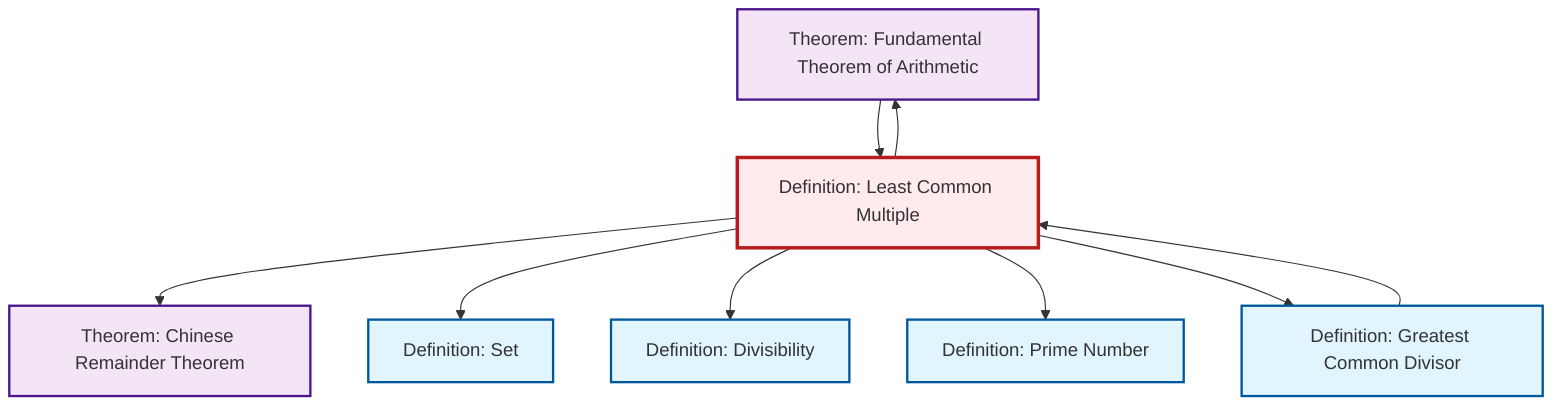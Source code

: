 graph TD
    classDef definition fill:#e1f5fe,stroke:#01579b,stroke-width:2px
    classDef theorem fill:#f3e5f5,stroke:#4a148c,stroke-width:2px
    classDef axiom fill:#fff3e0,stroke:#e65100,stroke-width:2px
    classDef example fill:#e8f5e9,stroke:#1b5e20,stroke-width:2px
    classDef current fill:#ffebee,stroke:#b71c1c,stroke-width:3px
    thm-fundamental-arithmetic["Theorem: Fundamental Theorem of Arithmetic"]:::theorem
    def-lcm["Definition: Least Common Multiple"]:::definition
    def-prime["Definition: Prime Number"]:::definition
    def-gcd["Definition: Greatest Common Divisor"]:::definition
    def-set["Definition: Set"]:::definition
    thm-chinese-remainder["Theorem: Chinese Remainder Theorem"]:::theorem
    def-divisibility["Definition: Divisibility"]:::definition
    def-lcm --> thm-chinese-remainder
    def-gcd --> def-lcm
    def-lcm --> def-set
    def-lcm --> def-divisibility
    def-lcm --> thm-fundamental-arithmetic
    def-lcm --> def-prime
    def-lcm --> def-gcd
    thm-fundamental-arithmetic --> def-lcm
    class def-lcm current